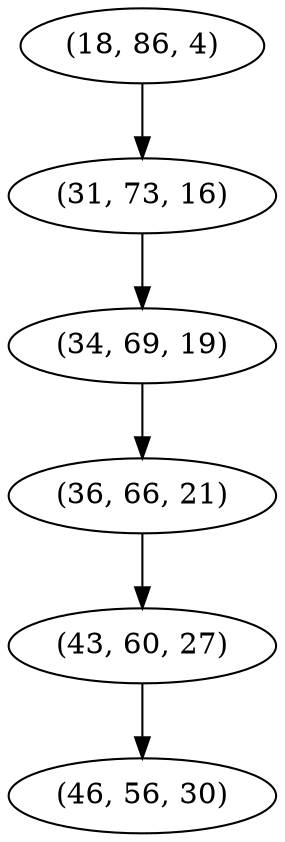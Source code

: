 digraph tree {
    "(18, 86, 4)";
    "(31, 73, 16)";
    "(34, 69, 19)";
    "(36, 66, 21)";
    "(43, 60, 27)";
    "(46, 56, 30)";
    "(18, 86, 4)" -> "(31, 73, 16)";
    "(31, 73, 16)" -> "(34, 69, 19)";
    "(34, 69, 19)" -> "(36, 66, 21)";
    "(36, 66, 21)" -> "(43, 60, 27)";
    "(43, 60, 27)" -> "(46, 56, 30)";
}
